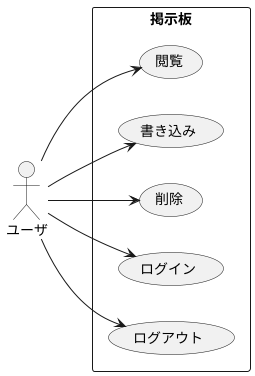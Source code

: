 @startuml
left to right direction
actor ユーザ
rectangle 掲示板{
	ユーザ --> (閲覧)
	ユーザ --> (書き込み)
	ユーザ --> (削除)
	ユーザ --> (ログイン)
	ユーザ --> (ログアウト)
}
@enduml